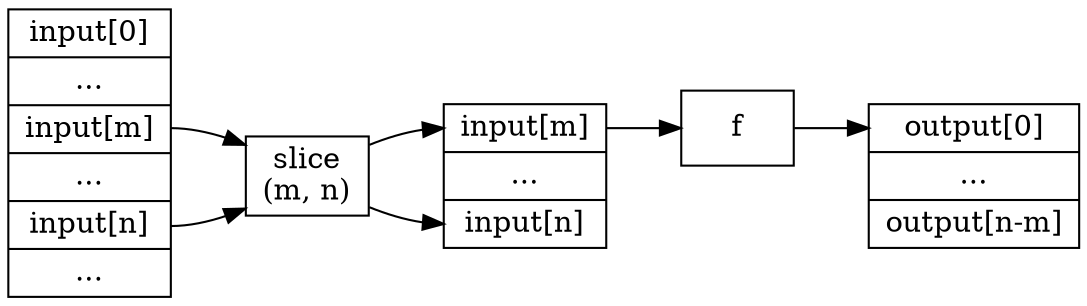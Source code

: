 digraph g {
        rankdir=LR;

        node[shape=record];

        input[shape=record, label="input[0] | ... | <p0> input[m] | ... | <p1> input[n] | ..."];
        slice[label="slice\n(m, n)"];
        temp[shape=record, label="<p0> input[m] | ... | <p1> input[n]"];
        map[label="f"];
        output[shape=record, label="<p0> output[0] | ... | output[n-m]"];

        input:p0 -> slice;
        input:p1 -> slice;
        slice -> temp:p0;
        slice -> temp:p1;
        temp:p0 -> map;
        map -> output:p0;
}